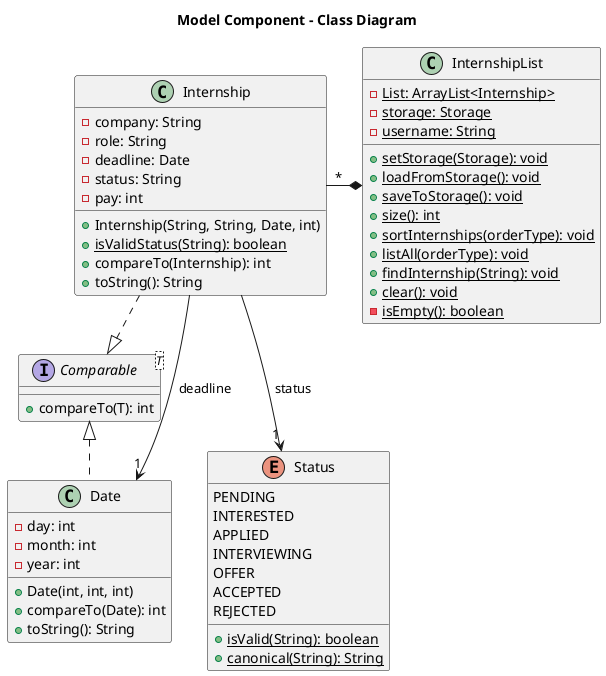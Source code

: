 @startuml ModelComponentCD
title Model Component - Class Diagram

class InternshipList {
  - {static} List: ArrayList<Internship>
  - {static} storage: Storage
  - {static} username: String
  + {static} setStorage(Storage): void
  + {static} loadFromStorage(): void
  + {static} saveToStorage(): void
  + {static} size(): int
  + {static} sortInternships(orderType): void
  + {static} listAll(orderType): void
  + {static} findInternship(String): void
  + {static} clear(): void
  - {static} isEmpty(): boolean
}

interface Comparable<T> {
    + compareTo(T): int
}

class Internship {
  - company: String
  - role: String
  - deadline: Date
  - status: String
  - pay: int
  + Internship(String, String, Date, int)
  + {static} isValidStatus(String): boolean
  + compareTo(Internship): int
  + toString(): String
}

class Date {
  - day: int
  - month: int
  - year: int
  + Date(int, int, int)
  + compareTo(Date): int
  + toString(): String
}

enum Status {
  PENDING
  INTERESTED
  APPLIED
  INTERVIEWING
  OFFER
  ACCEPTED
  REJECTED
  + {static} isValid(String): boolean
  + {static} canonical(String): String
}

InternshipList *-left- "*" Internship
Internship .|> Comparable
Date .left.|> Comparable
Internship --> "1" Date : deadline
Internship --> "1" Status : status

@enduml
